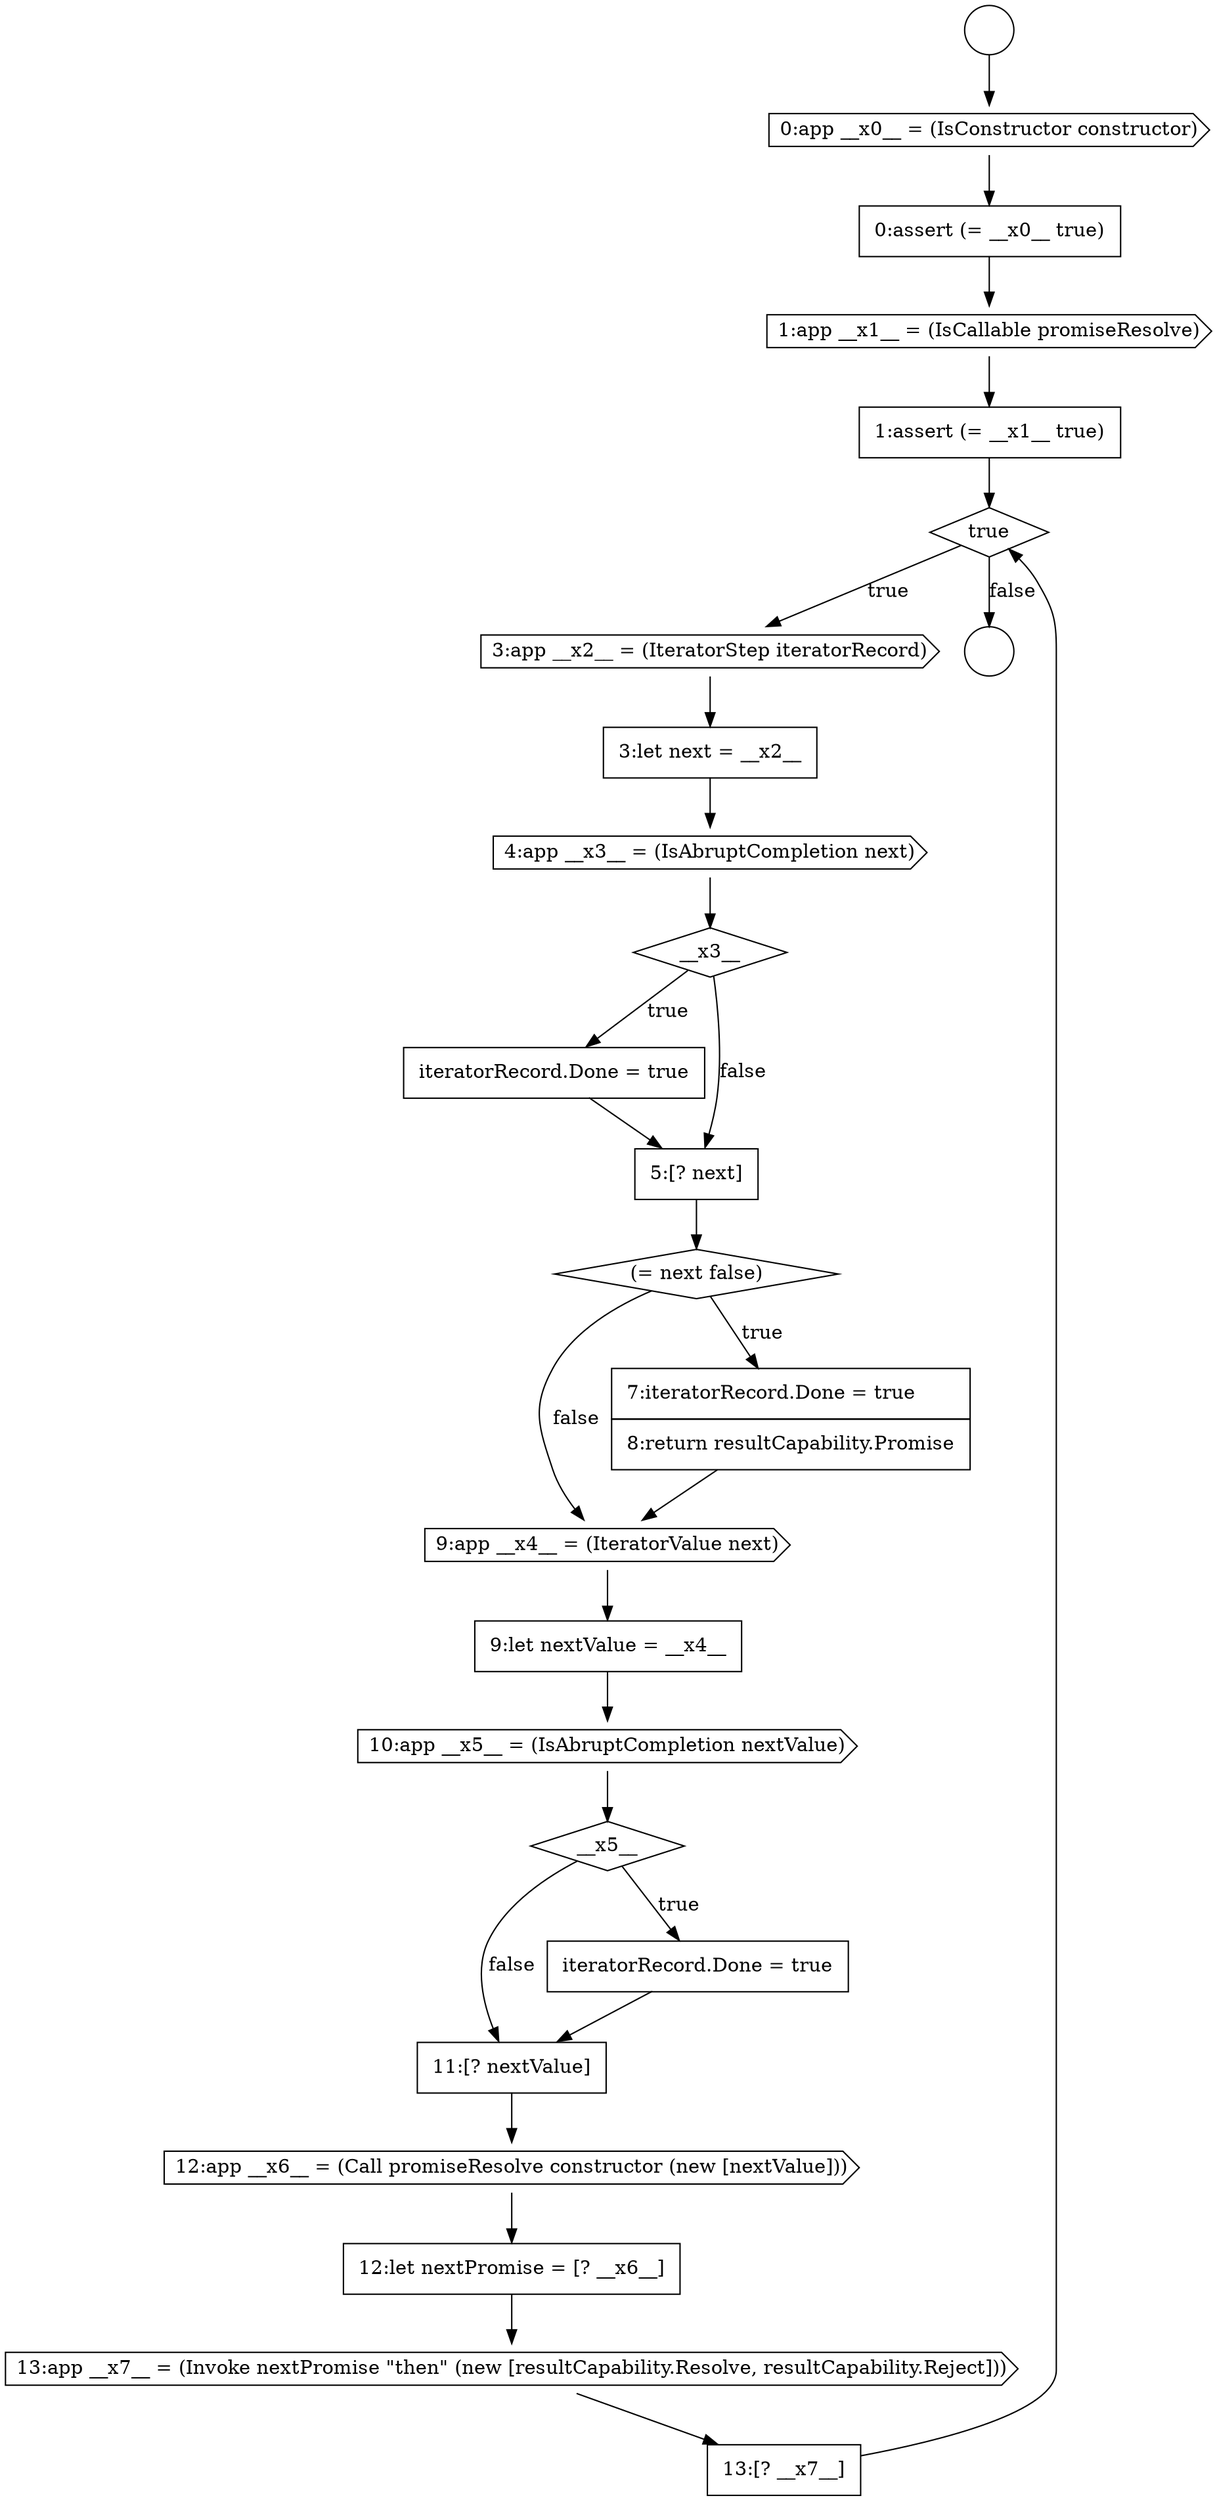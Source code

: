 digraph {
  node19274 [shape=none, margin=0, label=<<font color="black">
    <table border="0" cellborder="1" cellspacing="0" cellpadding="10">
      <tr><td align="left">0:assert (= __x0__ true)</td></tr>
    </table>
  </font>> color="black" fillcolor="white" style=filled]
  node19291 [shape=none, margin=0, label=<<font color="black">
    <table border="0" cellborder="1" cellspacing="0" cellpadding="10">
      <tr><td align="left">11:[? nextValue]</td></tr>
    </table>
  </font>> color="black" fillcolor="white" style=filled]
  node19294 [shape=cds, label=<<font color="black">13:app __x7__ = (Invoke nextPromise &quot;then&quot; (new [resultCapability.Resolve, resultCapability.Reject]))</font>> color="black" fillcolor="white" style=filled]
  node19282 [shape=none, margin=0, label=<<font color="black">
    <table border="0" cellborder="1" cellspacing="0" cellpadding="10">
      <tr><td align="left">iteratorRecord.Done = true</td></tr>
    </table>
  </font>> color="black" fillcolor="white" style=filled]
  node19286 [shape=cds, label=<<font color="black">9:app __x4__ = (IteratorValue next)</font>> color="black" fillcolor="white" style=filled]
  node19280 [shape=cds, label=<<font color="black">4:app __x3__ = (IsAbruptCompletion next)</font>> color="black" fillcolor="white" style=filled]
  node19290 [shape=none, margin=0, label=<<font color="black">
    <table border="0" cellborder="1" cellspacing="0" cellpadding="10">
      <tr><td align="left">iteratorRecord.Done = true</td></tr>
    </table>
  </font>> color="black" fillcolor="white" style=filled]
  node19273 [shape=cds, label=<<font color="black">0:app __x0__ = (IsConstructor constructor)</font>> color="black" fillcolor="white" style=filled]
  node19287 [shape=none, margin=0, label=<<font color="black">
    <table border="0" cellborder="1" cellspacing="0" cellpadding="10">
      <tr><td align="left">9:let nextValue = __x4__</td></tr>
    </table>
  </font>> color="black" fillcolor="white" style=filled]
  node19277 [shape=diamond, label=<<font color="black">true</font>> color="black" fillcolor="white" style=filled]
  node19283 [shape=none, margin=0, label=<<font color="black">
    <table border="0" cellborder="1" cellspacing="0" cellpadding="10">
      <tr><td align="left">5:[? next]</td></tr>
    </table>
  </font>> color="black" fillcolor="white" style=filled]
  node19276 [shape=none, margin=0, label=<<font color="black">
    <table border="0" cellborder="1" cellspacing="0" cellpadding="10">
      <tr><td align="left">1:assert (= __x1__ true)</td></tr>
    </table>
  </font>> color="black" fillcolor="white" style=filled]
  node19288 [shape=cds, label=<<font color="black">10:app __x5__ = (IsAbruptCompletion nextValue)</font>> color="black" fillcolor="white" style=filled]
  node19293 [shape=none, margin=0, label=<<font color="black">
    <table border="0" cellborder="1" cellspacing="0" cellpadding="10">
      <tr><td align="left">12:let nextPromise = [? __x6__]</td></tr>
    </table>
  </font>> color="black" fillcolor="white" style=filled]
  node19284 [shape=diamond, label=<<font color="black">(= next false)</font>> color="black" fillcolor="white" style=filled]
  node19295 [shape=none, margin=0, label=<<font color="black">
    <table border="0" cellborder="1" cellspacing="0" cellpadding="10">
      <tr><td align="left">13:[? __x7__]</td></tr>
    </table>
  </font>> color="black" fillcolor="white" style=filled]
  node19292 [shape=cds, label=<<font color="black">12:app __x6__ = (Call promiseResolve constructor (new [nextValue]))</font>> color="black" fillcolor="white" style=filled]
  node19278 [shape=cds, label=<<font color="black">3:app __x2__ = (IteratorStep iteratorRecord)</font>> color="black" fillcolor="white" style=filled]
  node19272 [shape=circle label=" " color="black" fillcolor="white" style=filled]
  node19289 [shape=diamond, label=<<font color="black">__x5__</font>> color="black" fillcolor="white" style=filled]
  node19271 [shape=circle label=" " color="black" fillcolor="white" style=filled]
  node19285 [shape=none, margin=0, label=<<font color="black">
    <table border="0" cellborder="1" cellspacing="0" cellpadding="10">
      <tr><td align="left">7:iteratorRecord.Done = true</td></tr>
      <tr><td align="left">8:return resultCapability.Promise</td></tr>
    </table>
  </font>> color="black" fillcolor="white" style=filled]
  node19275 [shape=cds, label=<<font color="black">1:app __x1__ = (IsCallable promiseResolve)</font>> color="black" fillcolor="white" style=filled]
  node19279 [shape=none, margin=0, label=<<font color="black">
    <table border="0" cellborder="1" cellspacing="0" cellpadding="10">
      <tr><td align="left">3:let next = __x2__</td></tr>
    </table>
  </font>> color="black" fillcolor="white" style=filled]
  node19281 [shape=diamond, label=<<font color="black">__x3__</font>> color="black" fillcolor="white" style=filled]
  node19277 -> node19278 [label=<<font color="black">true</font>> color="black"]
  node19277 -> node19272 [label=<<font color="black">false</font>> color="black"]
  node19289 -> node19290 [label=<<font color="black">true</font>> color="black"]
  node19289 -> node19291 [label=<<font color="black">false</font>> color="black"]
  node19291 -> node19292 [ color="black"]
  node19271 -> node19273 [ color="black"]
  node19290 -> node19291 [ color="black"]
  node19280 -> node19281 [ color="black"]
  node19273 -> node19274 [ color="black"]
  node19285 -> node19286 [ color="black"]
  node19282 -> node19283 [ color="black"]
  node19276 -> node19277 [ color="black"]
  node19275 -> node19276 [ color="black"]
  node19281 -> node19282 [label=<<font color="black">true</font>> color="black"]
  node19281 -> node19283 [label=<<font color="black">false</font>> color="black"]
  node19293 -> node19294 [ color="black"]
  node19295 -> node19277 [ color="black"]
  node19283 -> node19284 [ color="black"]
  node19287 -> node19288 [ color="black"]
  node19288 -> node19289 [ color="black"]
  node19294 -> node19295 [ color="black"]
  node19274 -> node19275 [ color="black"]
  node19292 -> node19293 [ color="black"]
  node19284 -> node19285 [label=<<font color="black">true</font>> color="black"]
  node19284 -> node19286 [label=<<font color="black">false</font>> color="black"]
  node19286 -> node19287 [ color="black"]
  node19279 -> node19280 [ color="black"]
  node19278 -> node19279 [ color="black"]
}

